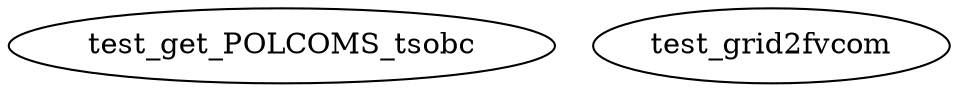 /* Created by mdot for Matlab */
digraph m2html {

  test_get_POLCOMS_tsobc [URL="test_get_POLCOMS_tsobc.html"];
  test_grid2fvcom [URL="test_grid2fvcom.html"];
}